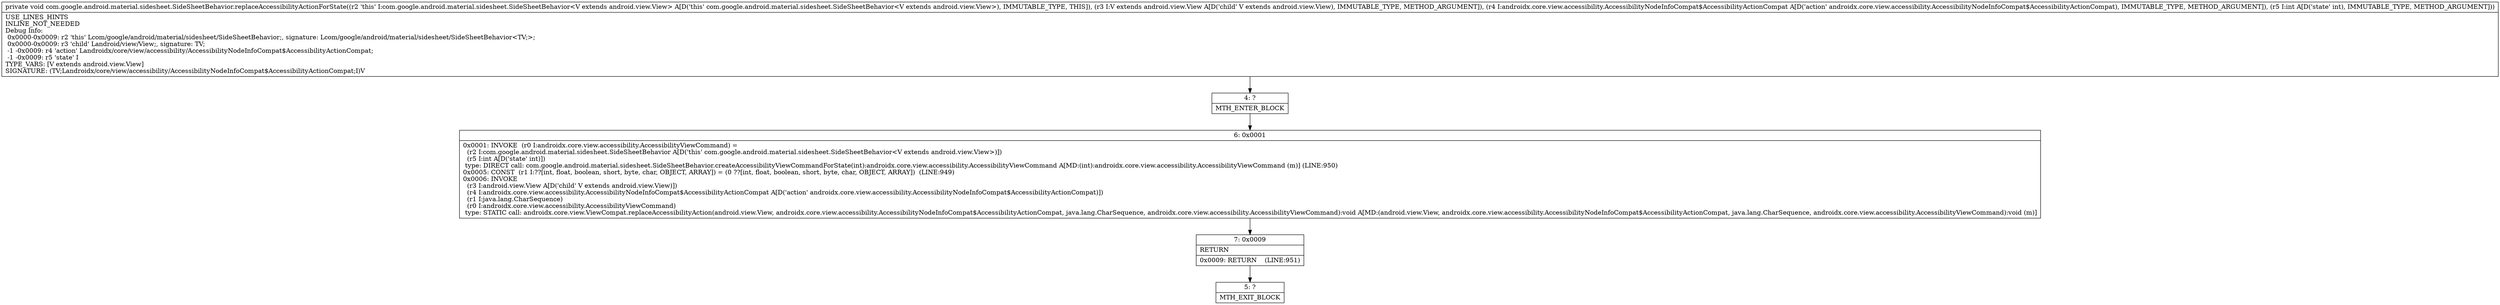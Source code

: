 digraph "CFG forcom.google.android.material.sidesheet.SideSheetBehavior.replaceAccessibilityActionForState(Landroid\/view\/View;Landroidx\/core\/view\/accessibility\/AccessibilityNodeInfoCompat$AccessibilityActionCompat;I)V" {
Node_4 [shape=record,label="{4\:\ ?|MTH_ENTER_BLOCK\l}"];
Node_6 [shape=record,label="{6\:\ 0x0001|0x0001: INVOKE  (r0 I:androidx.core.view.accessibility.AccessibilityViewCommand) = \l  (r2 I:com.google.android.material.sidesheet.SideSheetBehavior A[D('this' com.google.android.material.sidesheet.SideSheetBehavior\<V extends android.view.View\>)])\l  (r5 I:int A[D('state' int)])\l type: DIRECT call: com.google.android.material.sidesheet.SideSheetBehavior.createAccessibilityViewCommandForState(int):androidx.core.view.accessibility.AccessibilityViewCommand A[MD:(int):androidx.core.view.accessibility.AccessibilityViewCommand (m)] (LINE:950)\l0x0005: CONST  (r1 I:??[int, float, boolean, short, byte, char, OBJECT, ARRAY]) = (0 ??[int, float, boolean, short, byte, char, OBJECT, ARRAY])  (LINE:949)\l0x0006: INVOKE  \l  (r3 I:android.view.View A[D('child' V extends android.view.View)])\l  (r4 I:androidx.core.view.accessibility.AccessibilityNodeInfoCompat$AccessibilityActionCompat A[D('action' androidx.core.view.accessibility.AccessibilityNodeInfoCompat$AccessibilityActionCompat)])\l  (r1 I:java.lang.CharSequence)\l  (r0 I:androidx.core.view.accessibility.AccessibilityViewCommand)\l type: STATIC call: androidx.core.view.ViewCompat.replaceAccessibilityAction(android.view.View, androidx.core.view.accessibility.AccessibilityNodeInfoCompat$AccessibilityActionCompat, java.lang.CharSequence, androidx.core.view.accessibility.AccessibilityViewCommand):void A[MD:(android.view.View, androidx.core.view.accessibility.AccessibilityNodeInfoCompat$AccessibilityActionCompat, java.lang.CharSequence, androidx.core.view.accessibility.AccessibilityViewCommand):void (m)]\l}"];
Node_7 [shape=record,label="{7\:\ 0x0009|RETURN\l|0x0009: RETURN    (LINE:951)\l}"];
Node_5 [shape=record,label="{5\:\ ?|MTH_EXIT_BLOCK\l}"];
MethodNode[shape=record,label="{private void com.google.android.material.sidesheet.SideSheetBehavior.replaceAccessibilityActionForState((r2 'this' I:com.google.android.material.sidesheet.SideSheetBehavior\<V extends android.view.View\> A[D('this' com.google.android.material.sidesheet.SideSheetBehavior\<V extends android.view.View\>), IMMUTABLE_TYPE, THIS]), (r3 I:V extends android.view.View A[D('child' V extends android.view.View), IMMUTABLE_TYPE, METHOD_ARGUMENT]), (r4 I:androidx.core.view.accessibility.AccessibilityNodeInfoCompat$AccessibilityActionCompat A[D('action' androidx.core.view.accessibility.AccessibilityNodeInfoCompat$AccessibilityActionCompat), IMMUTABLE_TYPE, METHOD_ARGUMENT]), (r5 I:int A[D('state' int), IMMUTABLE_TYPE, METHOD_ARGUMENT]))  | USE_LINES_HINTS\lINLINE_NOT_NEEDED\lDebug Info:\l  0x0000\-0x0009: r2 'this' Lcom\/google\/android\/material\/sidesheet\/SideSheetBehavior;, signature: Lcom\/google\/android\/material\/sidesheet\/SideSheetBehavior\<TV;\>;\l  0x0000\-0x0009: r3 'child' Landroid\/view\/View;, signature: TV;\l  \-1 \-0x0009: r4 'action' Landroidx\/core\/view\/accessibility\/AccessibilityNodeInfoCompat$AccessibilityActionCompat;\l  \-1 \-0x0009: r5 'state' I\lTYPE_VARS: [V extends android.view.View]\lSIGNATURE: (TV;Landroidx\/core\/view\/accessibility\/AccessibilityNodeInfoCompat$AccessibilityActionCompat;I)V\l}"];
MethodNode -> Node_4;Node_4 -> Node_6;
Node_6 -> Node_7;
Node_7 -> Node_5;
}

